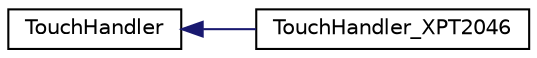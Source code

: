 digraph "Graphical Class Hierarchy"
{
  edge [fontname="Helvetica",fontsize="10",labelfontname="Helvetica",labelfontsize="10"];
  node [fontname="Helvetica",fontsize="10",shape=record];
  rankdir="LR";
  Node1 [label="TouchHandler",height=0.2,width=0.4,color="black", fillcolor="white", style="filled",URL="$classTouchHandler.html"];
  Node1 -> Node2 [dir="back",color="midnightblue",fontsize="10",style="solid",fontname="Helvetica"];
  Node2 [label="TouchHandler_XPT2046",height=0.2,width=0.4,color="black", fillcolor="white", style="filled",URL="$classTouchHandler__XPT2046.html"];
}
